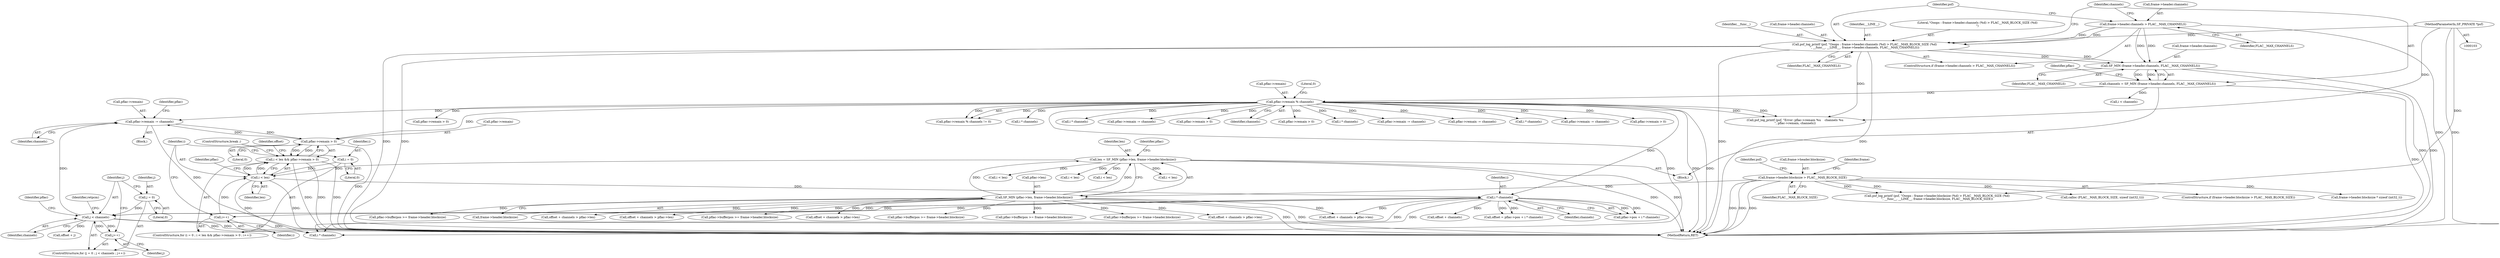digraph "0_libsndfile_60b234301adf258786d8b90be5c1d437fc8799e0@API" {
"1000378" [label="(Call,pflac->remain -= channels)"];
"1000358" [label="(Call,j < channels)"];
"1000355" [label="(Call,j = 0)"];
"1000361" [label="(Call,j++)"];
"1000331" [label="(Call,i * channels)"];
"1000314" [label="(Call,i < len)"];
"1000310" [label="(Call,i = 0)"];
"1000322" [label="(Call,i++)"];
"1000246" [label="(Call,len = SF_MIN (pflac->len, frame->header.blocksize))"];
"1000248" [label="(Call,SF_MIN (pflac->len, frame->header.blocksize))"];
"1000135" [label="(Call,frame->header.blocksize > FLAC__MAX_BLOCK_SIZE)"];
"1000259" [label="(Call,pflac->remain % channels)"];
"1000180" [label="(Call,channels = SF_MIN (frame->header.channels, FLAC__MAX_CHANNELS))"];
"1000182" [label="(Call,SF_MIN (frame->header.channels, FLAC__MAX_CHANNELS))"];
"1000162" [label="(Call,frame->header.channels > FLAC__MAX_CHANNELS)"];
"1000169" [label="(Call,psf_log_printf (psf, \"Ooops : frame->header.channels (%d) > FLAC__MAX_BLOCK_SIZE (%d)\n\", __func__, __LINE__, frame->header.channels, FLAC__MAX_CHANNELS))"];
"1000104" [label="(MethodParameterIn,SF_PRIVATE *psf)"];
"1000317" [label="(Call,pflac->remain > 0)"];
"1000378" [label="(Call,pflac->remain -= channels)"];
"1000313" [label="(Call,i < len && pflac->remain > 0)"];
"1000183" [label="(Call,frame->header.channels)"];
"1000512" [label="(Call,i * channels)"];
"1000173" [label="(Identifier,__LINE__)"];
"1000179" [label="(Identifier,FLAC__MAX_CHANNELS)"];
"1000749" [label="(Call,offset + channels > pflac->len)"];
"1000169" [label="(Call,psf_log_printf (psf, \"Ooops : frame->header.channels (%d) > FLAC__MAX_BLOCK_SIZE (%d)\n\", __func__, __LINE__, frame->header.channels, FLAC__MAX_CHANNELS))"];
"1000168" [label="(Identifier,FLAC__MAX_CHANNELS)"];
"1000141" [label="(Identifier,FLAC__MAX_BLOCK_SIZE)"];
"1000143" [label="(Call,psf_log_printf (psf, \"Ooops : frame->header.blocksize (%d) > FLAC__MAX_BLOCK_SIZE (%d)\n\", __func__, __LINE__, frame->header.blocksize, FLAC__MAX_BLOCK_SIZE))"];
"1000717" [label="(Call,i < len)"];
"1000639" [label="(Call,offset + channels > pflac->len)"];
"1000366" [label="(Call,offset + j)"];
"1000324" [label="(Block,)"];
"1000311" [label="(Identifier,i)"];
"1000220" [label="(Call,calloc (FLAC__MAX_BLOCK_SIZE, sizeof (int32_t)))"];
"1000162" [label="(Call,frame->header.channels > FLAC__MAX_CHANNELS)"];
"1000318" [label="(Call,pflac->remain)"];
"1000378" [label="(Call,pflac->remain -= channels)"];
"1000319" [label="(Identifier,pflac)"];
"1000808" [label="(MethodReturn,RET)"];
"1000144" [label="(Identifier,psf)"];
"1000460" [label="(Call,pflac->remain -= channels)"];
"1000610" [label="(Call,pflac->remain > 0)"];
"1000317" [label="(Call,pflac->remain > 0)"];
"1000335" [label="(Call,pflac->bufferpos >= frame->header.blocksize)"];
"1000263" [label="(Identifier,channels)"];
"1000323" [label="(Identifier,i)"];
"1000357" [label="(Literal,0)"];
"1000325" [label="(Call,offset = pflac->pos + i * channels)"];
"1000163" [label="(Call,frame->header.channels)"];
"1000171" [label="(Literal,\"Ooops : frame->header.channels (%d) > FLAC__MAX_BLOCK_SIZE (%d)\n\")"];
"1000181" [label="(Identifier,channels)"];
"1000322" [label="(Call,i++)"];
"1000426" [label="(Call,offset + channels > pflac->len)"];
"1000247" [label="(Identifier,len)"];
"1000134" [label="(ControlStructure,if (frame->header.blocksize > FLAC__MAX_BLOCK_SIZE))"];
"1000259" [label="(Call,pflac->remain % channels)"];
"1000354" [label="(ControlStructure,for (j = 0 ; j < channels ; j++))"];
"1000394" [label="(Call,i < len)"];
"1000415" [label="(Call,pflac->bufferpos >= frame->header.blocksize)"];
"1000316" [label="(Identifier,len)"];
"1000192" [label="(Identifier,pflac)"];
"1000495" [label="(Call,i < len)"];
"1000382" [label="(Identifier,channels)"];
"1000248" [label="(Call,SF_MIN (pflac->len, frame->header.blocksize))"];
"1000314" [label="(Call,i < len)"];
"1000266" [label="(Call,psf_log_printf (psf, \"Error: pflac->remain %u    channels %u\n\", pflac->remain, channels))"];
"1000356" [label="(Identifier,j)"];
"1000261" [label="(Identifier,pflac)"];
"1000346" [label="(Call,offset + channels > pflac->len)"];
"1000362" [label="(Identifier,j)"];
"1000233" [label="(Call,frame->header.blocksize * sizeof (int32_t))"];
"1000309" [label="(ControlStructure,for (i = 0 ; i < len && pflac->remain > 0 ; i++))"];
"1000720" [label="(Call,pflac->remain > 0)"];
"1000136" [label="(Call,frame->header.blocksize)"];
"1000333" [label="(Identifier,channels)"];
"1000327" [label="(Call,pflac->pos + i * channels)"];
"1000135" [label="(Call,frame->header.blocksize > FLAC__MAX_BLOCK_SIZE)"];
"1000359" [label="(Identifier,j)"];
"1000734" [label="(Call,i * channels)"];
"1000527" [label="(Call,offset + channels > pflac->len)"];
"1000365" [label="(Identifier,retpcm)"];
"1000347" [label="(Call,offset + channels)"];
"1000379" [label="(Call,pflac->remain)"];
"1000246" [label="(Call,len = SF_MIN (pflac->len, frame->header.blocksize))"];
"1000105" [label="(Block,)"];
"1000796" [label="(Call,i * channels)"];
"1000671" [label="(Call,pflac->remain -= channels)"];
"1000170" [label="(Identifier,psf)"];
"1000738" [label="(Call,pflac->bufferpos >= frame->header.blocksize)"];
"1000264" [label="(Literal,0)"];
"1000180" [label="(Call,channels = SF_MIN (frame->header.channels, FLAC__MAX_CHANNELS))"];
"1000161" [label="(ControlStructure,if (frame->header.channels > FLAC__MAX_CHANNELS))"];
"1000380" [label="(Identifier,pflac)"];
"1000360" [label="(Identifier,channels)"];
"1000361" [label="(Call,j++)"];
"1000249" [label="(Call,pflac->len)"];
"1000315" [label="(Identifier,i)"];
"1000781" [label="(Call,pflac->remain -= channels)"];
"1000310" [label="(Call,i = 0)"];
"1000411" [label="(Call,i * channels)"];
"1000104" [label="(MethodParameterIn,SF_PRIVATE *psf)"];
"1000172" [label="(Identifier,__func__)"];
"1000561" [label="(Call,pflac->remain -= channels)"];
"1000332" [label="(Identifier,i)"];
"1000313" [label="(Call,i < len && pflac->remain > 0)"];
"1000628" [label="(Call,pflac->bufferpos >= frame->header.blocksize)"];
"1000174" [label="(Call,frame->header.channels)"];
"1000326" [label="(Identifier,offset)"];
"1000321" [label="(Literal,0)"];
"1000165" [label="(Identifier,frame)"];
"1000358" [label="(Call,j < channels)"];
"1000385" [label="(Identifier,pflac)"];
"1000397" [label="(Call,pflac->remain > 0)"];
"1000188" [label="(Identifier,FLAC__MAX_CHANNELS)"];
"1000498" [label="(Call,pflac->remain > 0)"];
"1000200" [label="(Call,i < channels)"];
"1000355" [label="(Call,j = 0)"];
"1000516" [label="(Call,pflac->bufferpos >= frame->header.blocksize)"];
"1000258" [label="(Call,pflac->remain % channels != 0)"];
"1000607" [label="(Call,i < len)"];
"1000331" [label="(Call,i * channels)"];
"1000252" [label="(Call,frame->header.blocksize)"];
"1000469" [label="(ControlStructure,break ;)"];
"1000312" [label="(Literal,0)"];
"1000260" [label="(Call,pflac->remain)"];
"1000624" [label="(Call,i * channels)"];
"1000182" [label="(Call,SF_MIN (frame->header.channels, FLAC__MAX_CHANNELS))"];
"1000378" -> "1000324"  [label="AST: "];
"1000378" -> "1000382"  [label="CFG: "];
"1000379" -> "1000378"  [label="AST: "];
"1000382" -> "1000378"  [label="AST: "];
"1000385" -> "1000378"  [label="CFG: "];
"1000378" -> "1000808"  [label="DDG: "];
"1000378" -> "1000317"  [label="DDG: "];
"1000358" -> "1000378"  [label="DDG: "];
"1000259" -> "1000378"  [label="DDG: "];
"1000317" -> "1000378"  [label="DDG: "];
"1000358" -> "1000354"  [label="AST: "];
"1000358" -> "1000360"  [label="CFG: "];
"1000359" -> "1000358"  [label="AST: "];
"1000360" -> "1000358"  [label="AST: "];
"1000365" -> "1000358"  [label="CFG: "];
"1000380" -> "1000358"  [label="CFG: "];
"1000358" -> "1000808"  [label="DDG: "];
"1000358" -> "1000808"  [label="DDG: "];
"1000358" -> "1000331"  [label="DDG: "];
"1000355" -> "1000358"  [label="DDG: "];
"1000361" -> "1000358"  [label="DDG: "];
"1000331" -> "1000358"  [label="DDG: "];
"1000358" -> "1000361"  [label="DDG: "];
"1000358" -> "1000366"  [label="DDG: "];
"1000358" -> "1000796"  [label="DDG: "];
"1000355" -> "1000354"  [label="AST: "];
"1000355" -> "1000357"  [label="CFG: "];
"1000356" -> "1000355"  [label="AST: "];
"1000357" -> "1000355"  [label="AST: "];
"1000359" -> "1000355"  [label="CFG: "];
"1000361" -> "1000354"  [label="AST: "];
"1000361" -> "1000362"  [label="CFG: "];
"1000362" -> "1000361"  [label="AST: "];
"1000359" -> "1000361"  [label="CFG: "];
"1000331" -> "1000327"  [label="AST: "];
"1000331" -> "1000333"  [label="CFG: "];
"1000332" -> "1000331"  [label="AST: "];
"1000333" -> "1000331"  [label="AST: "];
"1000327" -> "1000331"  [label="CFG: "];
"1000331" -> "1000322"  [label="DDG: "];
"1000331" -> "1000325"  [label="DDG: "];
"1000331" -> "1000325"  [label="DDG: "];
"1000331" -> "1000327"  [label="DDG: "];
"1000331" -> "1000327"  [label="DDG: "];
"1000314" -> "1000331"  [label="DDG: "];
"1000259" -> "1000331"  [label="DDG: "];
"1000331" -> "1000346"  [label="DDG: "];
"1000331" -> "1000347"  [label="DDG: "];
"1000331" -> "1000796"  [label="DDG: "];
"1000331" -> "1000796"  [label="DDG: "];
"1000314" -> "1000313"  [label="AST: "];
"1000314" -> "1000316"  [label="CFG: "];
"1000315" -> "1000314"  [label="AST: "];
"1000316" -> "1000314"  [label="AST: "];
"1000319" -> "1000314"  [label="CFG: "];
"1000313" -> "1000314"  [label="CFG: "];
"1000314" -> "1000808"  [label="DDG: "];
"1000314" -> "1000313"  [label="DDG: "];
"1000314" -> "1000313"  [label="DDG: "];
"1000310" -> "1000314"  [label="DDG: "];
"1000322" -> "1000314"  [label="DDG: "];
"1000246" -> "1000314"  [label="DDG: "];
"1000314" -> "1000796"  [label="DDG: "];
"1000310" -> "1000309"  [label="AST: "];
"1000310" -> "1000312"  [label="CFG: "];
"1000311" -> "1000310"  [label="AST: "];
"1000312" -> "1000310"  [label="AST: "];
"1000315" -> "1000310"  [label="CFG: "];
"1000322" -> "1000309"  [label="AST: "];
"1000322" -> "1000323"  [label="CFG: "];
"1000323" -> "1000322"  [label="AST: "];
"1000315" -> "1000322"  [label="CFG: "];
"1000246" -> "1000105"  [label="AST: "];
"1000246" -> "1000248"  [label="CFG: "];
"1000247" -> "1000246"  [label="AST: "];
"1000248" -> "1000246"  [label="AST: "];
"1000261" -> "1000246"  [label="CFG: "];
"1000246" -> "1000808"  [label="DDG: "];
"1000246" -> "1000808"  [label="DDG: "];
"1000248" -> "1000246"  [label="DDG: "];
"1000248" -> "1000246"  [label="DDG: "];
"1000246" -> "1000394"  [label="DDG: "];
"1000246" -> "1000495"  [label="DDG: "];
"1000246" -> "1000607"  [label="DDG: "];
"1000246" -> "1000717"  [label="DDG: "];
"1000248" -> "1000252"  [label="CFG: "];
"1000249" -> "1000248"  [label="AST: "];
"1000252" -> "1000248"  [label="AST: "];
"1000248" -> "1000808"  [label="DDG: "];
"1000248" -> "1000808"  [label="DDG: "];
"1000135" -> "1000248"  [label="DDG: "];
"1000248" -> "1000335"  [label="DDG: "];
"1000248" -> "1000346"  [label="DDG: "];
"1000248" -> "1000415"  [label="DDG: "];
"1000248" -> "1000426"  [label="DDG: "];
"1000248" -> "1000516"  [label="DDG: "];
"1000248" -> "1000527"  [label="DDG: "];
"1000248" -> "1000628"  [label="DDG: "];
"1000248" -> "1000639"  [label="DDG: "];
"1000248" -> "1000738"  [label="DDG: "];
"1000248" -> "1000749"  [label="DDG: "];
"1000135" -> "1000134"  [label="AST: "];
"1000135" -> "1000141"  [label="CFG: "];
"1000136" -> "1000135"  [label="AST: "];
"1000141" -> "1000135"  [label="AST: "];
"1000144" -> "1000135"  [label="CFG: "];
"1000165" -> "1000135"  [label="CFG: "];
"1000135" -> "1000808"  [label="DDG: "];
"1000135" -> "1000808"  [label="DDG: "];
"1000135" -> "1000808"  [label="DDG: "];
"1000135" -> "1000143"  [label="DDG: "];
"1000135" -> "1000143"  [label="DDG: "];
"1000135" -> "1000220"  [label="DDG: "];
"1000135" -> "1000233"  [label="DDG: "];
"1000259" -> "1000258"  [label="AST: "];
"1000259" -> "1000263"  [label="CFG: "];
"1000260" -> "1000259"  [label="AST: "];
"1000263" -> "1000259"  [label="AST: "];
"1000264" -> "1000259"  [label="CFG: "];
"1000259" -> "1000808"  [label="DDG: "];
"1000259" -> "1000808"  [label="DDG: "];
"1000259" -> "1000258"  [label="DDG: "];
"1000259" -> "1000258"  [label="DDG: "];
"1000180" -> "1000259"  [label="DDG: "];
"1000259" -> "1000266"  [label="DDG: "];
"1000259" -> "1000266"  [label="DDG: "];
"1000259" -> "1000317"  [label="DDG: "];
"1000259" -> "1000397"  [label="DDG: "];
"1000259" -> "1000411"  [label="DDG: "];
"1000259" -> "1000460"  [label="DDG: "];
"1000259" -> "1000498"  [label="DDG: "];
"1000259" -> "1000512"  [label="DDG: "];
"1000259" -> "1000561"  [label="DDG: "];
"1000259" -> "1000610"  [label="DDG: "];
"1000259" -> "1000624"  [label="DDG: "];
"1000259" -> "1000671"  [label="DDG: "];
"1000259" -> "1000720"  [label="DDG: "];
"1000259" -> "1000734"  [label="DDG: "];
"1000259" -> "1000781"  [label="DDG: "];
"1000259" -> "1000796"  [label="DDG: "];
"1000180" -> "1000105"  [label="AST: "];
"1000180" -> "1000182"  [label="CFG: "];
"1000181" -> "1000180"  [label="AST: "];
"1000182" -> "1000180"  [label="AST: "];
"1000192" -> "1000180"  [label="CFG: "];
"1000180" -> "1000808"  [label="DDG: "];
"1000182" -> "1000180"  [label="DDG: "];
"1000182" -> "1000180"  [label="DDG: "];
"1000180" -> "1000200"  [label="DDG: "];
"1000182" -> "1000188"  [label="CFG: "];
"1000183" -> "1000182"  [label="AST: "];
"1000188" -> "1000182"  [label="AST: "];
"1000182" -> "1000808"  [label="DDG: "];
"1000182" -> "1000808"  [label="DDG: "];
"1000162" -> "1000182"  [label="DDG: "];
"1000162" -> "1000182"  [label="DDG: "];
"1000169" -> "1000182"  [label="DDG: "];
"1000169" -> "1000182"  [label="DDG: "];
"1000162" -> "1000161"  [label="AST: "];
"1000162" -> "1000168"  [label="CFG: "];
"1000163" -> "1000162"  [label="AST: "];
"1000168" -> "1000162"  [label="AST: "];
"1000170" -> "1000162"  [label="CFG: "];
"1000181" -> "1000162"  [label="CFG: "];
"1000162" -> "1000808"  [label="DDG: "];
"1000162" -> "1000169"  [label="DDG: "];
"1000162" -> "1000169"  [label="DDG: "];
"1000169" -> "1000161"  [label="AST: "];
"1000169" -> "1000179"  [label="CFG: "];
"1000170" -> "1000169"  [label="AST: "];
"1000171" -> "1000169"  [label="AST: "];
"1000172" -> "1000169"  [label="AST: "];
"1000173" -> "1000169"  [label="AST: "];
"1000174" -> "1000169"  [label="AST: "];
"1000179" -> "1000169"  [label="AST: "];
"1000181" -> "1000169"  [label="CFG: "];
"1000169" -> "1000808"  [label="DDG: "];
"1000169" -> "1000808"  [label="DDG: "];
"1000169" -> "1000808"  [label="DDG: "];
"1000169" -> "1000808"  [label="DDG: "];
"1000104" -> "1000169"  [label="DDG: "];
"1000169" -> "1000266"  [label="DDG: "];
"1000104" -> "1000103"  [label="AST: "];
"1000104" -> "1000808"  [label="DDG: "];
"1000104" -> "1000143"  [label="DDG: "];
"1000104" -> "1000266"  [label="DDG: "];
"1000317" -> "1000313"  [label="AST: "];
"1000317" -> "1000321"  [label="CFG: "];
"1000318" -> "1000317"  [label="AST: "];
"1000321" -> "1000317"  [label="AST: "];
"1000313" -> "1000317"  [label="CFG: "];
"1000317" -> "1000808"  [label="DDG: "];
"1000317" -> "1000313"  [label="DDG: "];
"1000317" -> "1000313"  [label="DDG: "];
"1000313" -> "1000309"  [label="AST: "];
"1000326" -> "1000313"  [label="CFG: "];
"1000469" -> "1000313"  [label="CFG: "];
"1000313" -> "1000808"  [label="DDG: "];
"1000313" -> "1000808"  [label="DDG: "];
"1000313" -> "1000808"  [label="DDG: "];
}
